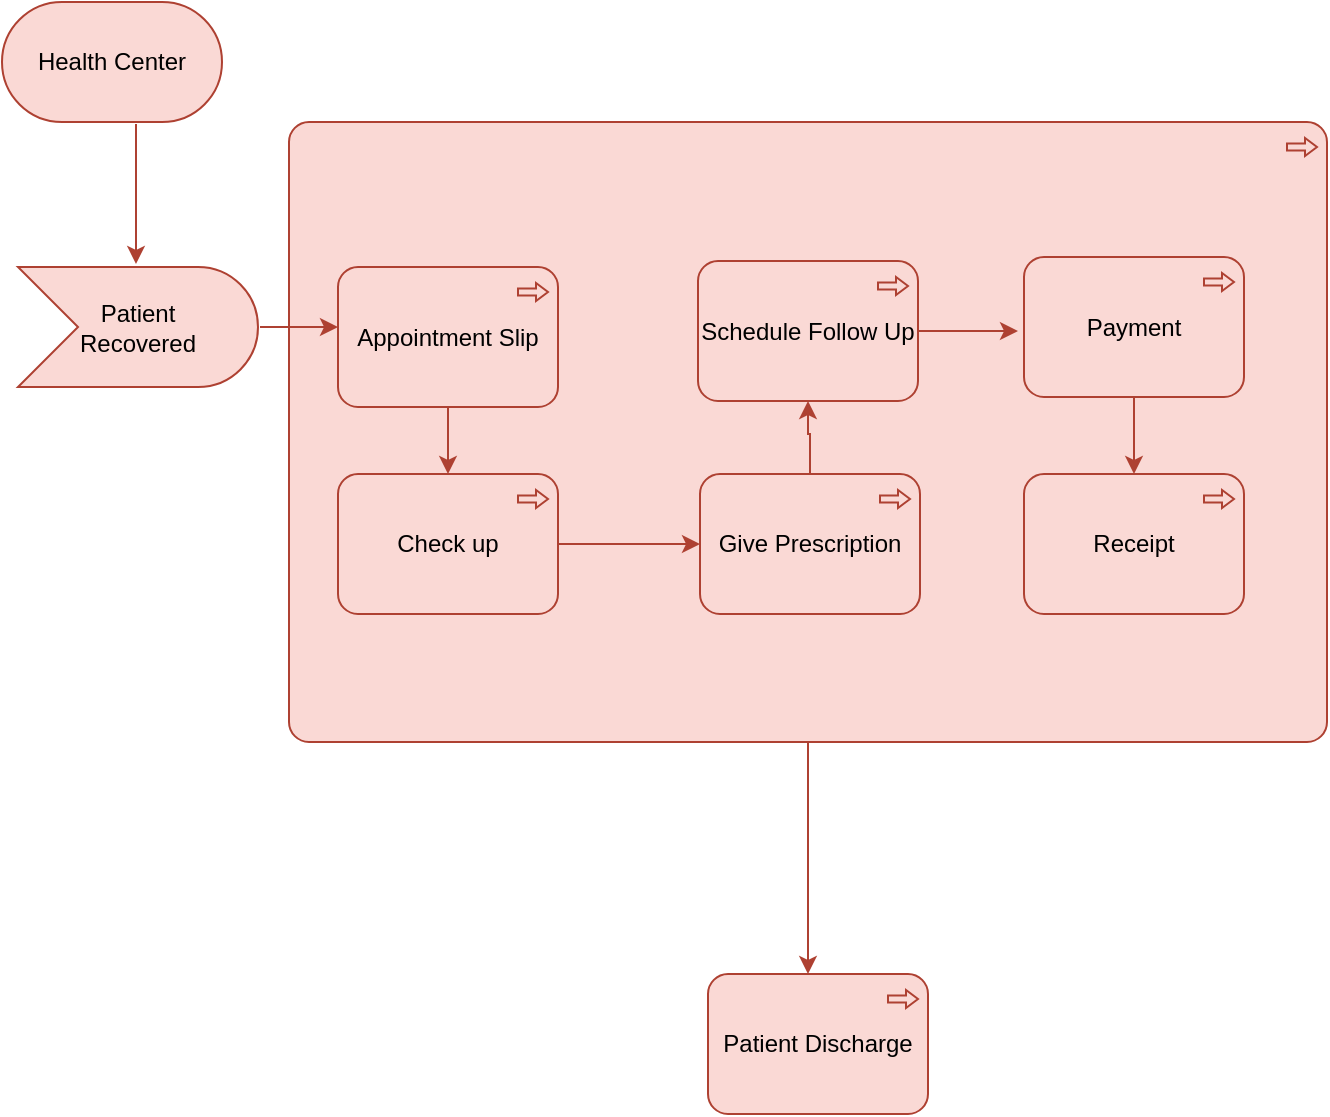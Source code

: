 <mxfile version="20.3.0" type="device"><diagram id="3z_pDt4XfSciYi6u5MHr" name="Page-1"><mxGraphModel dx="984" dy="639" grid="1" gridSize="10" guides="1" tooltips="1" connect="1" arrows="1" fold="1" page="1" pageScale="1" pageWidth="850" pageHeight="1100" math="0" shadow="0"><root><mxCell id="0"/><mxCell id="1" parent="0"/><mxCell id="BD1mv_y_yEZWY6j7C3pr-50" style="edgeStyle=orthogonalEdgeStyle;rounded=0;orthogonalLoop=1;jettySize=auto;html=1;fillColor=#fad9d5;strokeColor=#ae4132;" parent="1" source="BD1mv_y_yEZWY6j7C3pr-39" edge="1"><mxGeometry relative="1" as="geometry"><mxPoint x="475" y="540" as="targetPoint"/></mxGeometry></mxCell><mxCell id="BD1mv_y_yEZWY6j7C3pr-39" value="" style="html=1;outlineConnect=0;whiteSpace=wrap;fillColor=#fad9d5;shape=mxgraph.archimate3.application;appType=proc;archiType=rounded;strokeColor=#ae4132;" parent="1" vertex="1"><mxGeometry x="215.5" y="114" width="519" height="310" as="geometry"/></mxCell><mxCell id="BD1mv_y_yEZWY6j7C3pr-32" style="edgeStyle=orthogonalEdgeStyle;rounded=0;orthogonalLoop=1;jettySize=auto;html=1;fillColor=#fad9d5;strokeColor=#ae4132;" parent="1" edge="1"><mxGeometry relative="1" as="geometry"><mxPoint x="139" y="185" as="targetPoint"/><mxPoint x="139" y="115" as="sourcePoint"/></mxGeometry></mxCell><mxCell id="BD1mv_y_yEZWY6j7C3pr-1" value="Health Center" style="html=1;outlineConnect=0;whiteSpace=wrap;fillColor=#fad9d5;shape=mxgraph.archimate3.service;strokeColor=#ae4132;" parent="1" vertex="1"><mxGeometry x="72" y="54" width="110" height="60" as="geometry"/></mxCell><mxCell id="BD1mv_y_yEZWY6j7C3pr-48" style="edgeStyle=orthogonalEdgeStyle;rounded=0;orthogonalLoop=1;jettySize=auto;html=1;fillColor=#fad9d5;strokeColor=#ae4132;" parent="1" edge="1"><mxGeometry relative="1" as="geometry"><mxPoint x="240" y="216.5" as="targetPoint"/><mxPoint x="201" y="216.5" as="sourcePoint"/></mxGeometry></mxCell><mxCell id="BD1mv_y_yEZWY6j7C3pr-3" value="Patient &lt;br&gt;Recovered" style="html=1;outlineConnect=0;whiteSpace=wrap;fillColor=#fad9d5;shape=mxgraph.archimate3.event;strokeColor=#ae4132;" parent="1" vertex="1"><mxGeometry x="80" y="186.5" width="120" height="60" as="geometry"/></mxCell><mxCell id="BD1mv_y_yEZWY6j7C3pr-43" style="edgeStyle=orthogonalEdgeStyle;rounded=0;orthogonalLoop=1;jettySize=auto;html=1;exitX=0.5;exitY=1;exitDx=0;exitDy=0;exitPerimeter=0;entryX=0.5;entryY=0;entryDx=0;entryDy=0;entryPerimeter=0;fillColor=#fad9d5;strokeColor=#ae4132;" parent="1" source="BD1mv_y_yEZWY6j7C3pr-4" target="BD1mv_y_yEZWY6j7C3pr-7" edge="1"><mxGeometry relative="1" as="geometry"/></mxCell><mxCell id="BD1mv_y_yEZWY6j7C3pr-4" value="Appointment Slip" style="html=1;outlineConnect=0;whiteSpace=wrap;fillColor=#fad9d5;shape=mxgraph.archimate3.application;appType=proc;archiType=rounded;strokeColor=#ae4132;" parent="1" vertex="1"><mxGeometry x="240" y="186.5" width="110" height="70" as="geometry"/></mxCell><mxCell id="BD1mv_y_yEZWY6j7C3pr-44" style="edgeStyle=orthogonalEdgeStyle;rounded=0;orthogonalLoop=1;jettySize=auto;html=1;entryX=0;entryY=0.5;entryDx=0;entryDy=0;entryPerimeter=0;fillColor=#fad9d5;strokeColor=#ae4132;" parent="1" source="BD1mv_y_yEZWY6j7C3pr-7" target="BD1mv_y_yEZWY6j7C3pr-8" edge="1"><mxGeometry relative="1" as="geometry"/></mxCell><mxCell id="BD1mv_y_yEZWY6j7C3pr-7" value="Check up" style="html=1;outlineConnect=0;whiteSpace=wrap;fillColor=#fad9d5;shape=mxgraph.archimate3.application;appType=proc;archiType=rounded;strokeColor=#ae4132;" parent="1" vertex="1"><mxGeometry x="240" y="290" width="110" height="70" as="geometry"/></mxCell><mxCell id="BD1mv_y_yEZWY6j7C3pr-45" style="edgeStyle=orthogonalEdgeStyle;rounded=0;orthogonalLoop=1;jettySize=auto;html=1;entryX=0.5;entryY=1;entryDx=0;entryDy=0;entryPerimeter=0;fillColor=#fad9d5;strokeColor=#ae4132;" parent="1" source="BD1mv_y_yEZWY6j7C3pr-8" target="BD1mv_y_yEZWY6j7C3pr-9" edge="1"><mxGeometry relative="1" as="geometry"><mxPoint x="476.0" y="260" as="targetPoint"/></mxGeometry></mxCell><mxCell id="BD1mv_y_yEZWY6j7C3pr-8" value="Give Prescription" style="html=1;outlineConnect=0;whiteSpace=wrap;fillColor=#fad9d5;shape=mxgraph.archimate3.application;appType=proc;archiType=rounded;strokeColor=#ae4132;" parent="1" vertex="1"><mxGeometry x="421" y="290" width="110" height="70" as="geometry"/></mxCell><mxCell id="BD1mv_y_yEZWY6j7C3pr-46" style="edgeStyle=orthogonalEdgeStyle;rounded=0;orthogonalLoop=1;jettySize=auto;html=1;fillColor=#fad9d5;strokeColor=#ae4132;" parent="1" source="BD1mv_y_yEZWY6j7C3pr-9" edge="1"><mxGeometry relative="1" as="geometry"><mxPoint x="580" y="218.5" as="targetPoint"/></mxGeometry></mxCell><mxCell id="BD1mv_y_yEZWY6j7C3pr-9" value="Schedule Follow Up" style="html=1;outlineConnect=0;whiteSpace=wrap;fillColor=#fad9d5;shape=mxgraph.archimate3.application;appType=proc;archiType=rounded;strokeColor=#ae4132;" parent="1" vertex="1"><mxGeometry x="420" y="183.5" width="110" height="70" as="geometry"/></mxCell><mxCell id="BD1mv_y_yEZWY6j7C3pr-47" style="edgeStyle=orthogonalEdgeStyle;rounded=0;orthogonalLoop=1;jettySize=auto;html=1;exitX=0.5;exitY=1;exitDx=0;exitDy=0;exitPerimeter=0;entryX=0.5;entryY=0;entryDx=0;entryDy=0;entryPerimeter=0;fillColor=#fad9d5;strokeColor=#ae4132;" parent="1" source="BD1mv_y_yEZWY6j7C3pr-10" target="BD1mv_y_yEZWY6j7C3pr-38" edge="1"><mxGeometry relative="1" as="geometry"/></mxCell><mxCell id="BD1mv_y_yEZWY6j7C3pr-10" value="Payment" style="html=1;outlineConnect=0;whiteSpace=wrap;fillColor=#fad9d5;shape=mxgraph.archimate3.application;appType=proc;archiType=rounded;strokeColor=#ae4132;" parent="1" vertex="1"><mxGeometry x="583" y="181.5" width="110" height="70" as="geometry"/></mxCell><mxCell id="BD1mv_y_yEZWY6j7C3pr-38" value="Receipt" style="html=1;outlineConnect=0;whiteSpace=wrap;fillColor=#fad9d5;shape=mxgraph.archimate3.application;appType=proc;archiType=rounded;strokeColor=#ae4132;" parent="1" vertex="1"><mxGeometry x="583" y="290" width="110" height="70" as="geometry"/></mxCell><mxCell id="BD1mv_y_yEZWY6j7C3pr-51" value="Patient Discharge" style="html=1;outlineConnect=0;whiteSpace=wrap;fillColor=#fad9d5;shape=mxgraph.archimate3.application;appType=proc;archiType=rounded;strokeColor=#ae4132;" parent="1" vertex="1"><mxGeometry x="425" y="540" width="110" height="70" as="geometry"/></mxCell></root></mxGraphModel></diagram></mxfile>